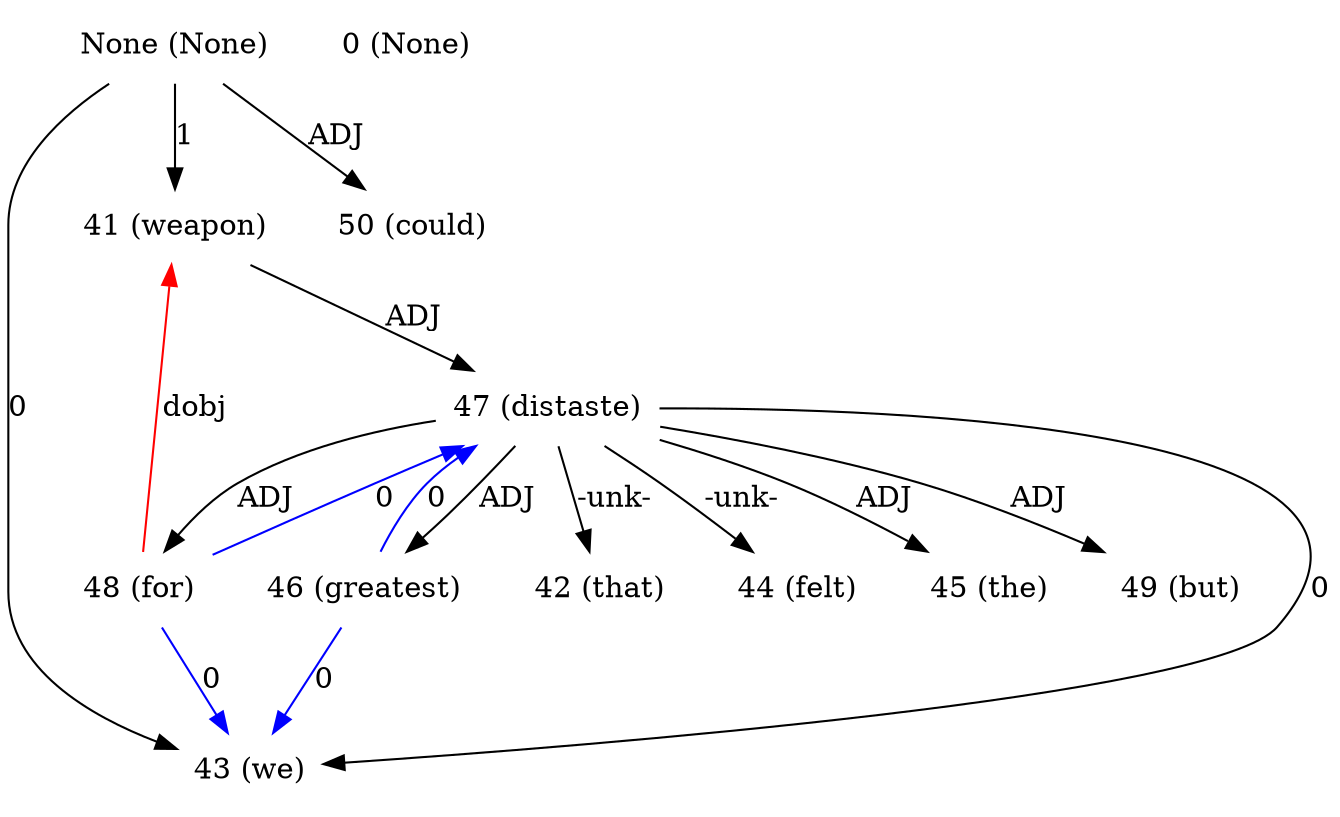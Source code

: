 digraph G{
edge [dir=forward]
node [shape=plaintext]

None [label="None (None)"]
None -> 41 [label="1"]
None [label="None (None)"]
None -> 43 [label="0"]
None -> 50 [label="ADJ"]
0 [label="0 (None)"]
41 [label="41 (weapon)"]
41 -> 47 [label="ADJ"]
48 -> 41 [label="dobj", color="red"]
42 [label="42 (that)"]
43 [label="43 (we)"]
44 [label="44 (felt)"]
45 [label="45 (the)"]
46 [label="46 (greatest)"]
46 -> 43 [label="0", color="blue"]
46 -> 47 [label="0", color="blue"]
47 [label="47 (distaste)"]
47 -> 42 [label="-unk-"]
47 -> 44 [label="-unk-"]
47 -> 45 [label="ADJ"]
47 -> 46 [label="ADJ"]
47 -> 48 [label="ADJ"]
47 -> 49 [label="ADJ"]
47 -> 43 [label="0"]
48 [label="48 (for)"]
48 -> 43 [label="0", color="blue"]
48 -> 47 [label="0", color="blue"]
49 [label="49 (but)"]
50 [label="50 (could)"]
}
